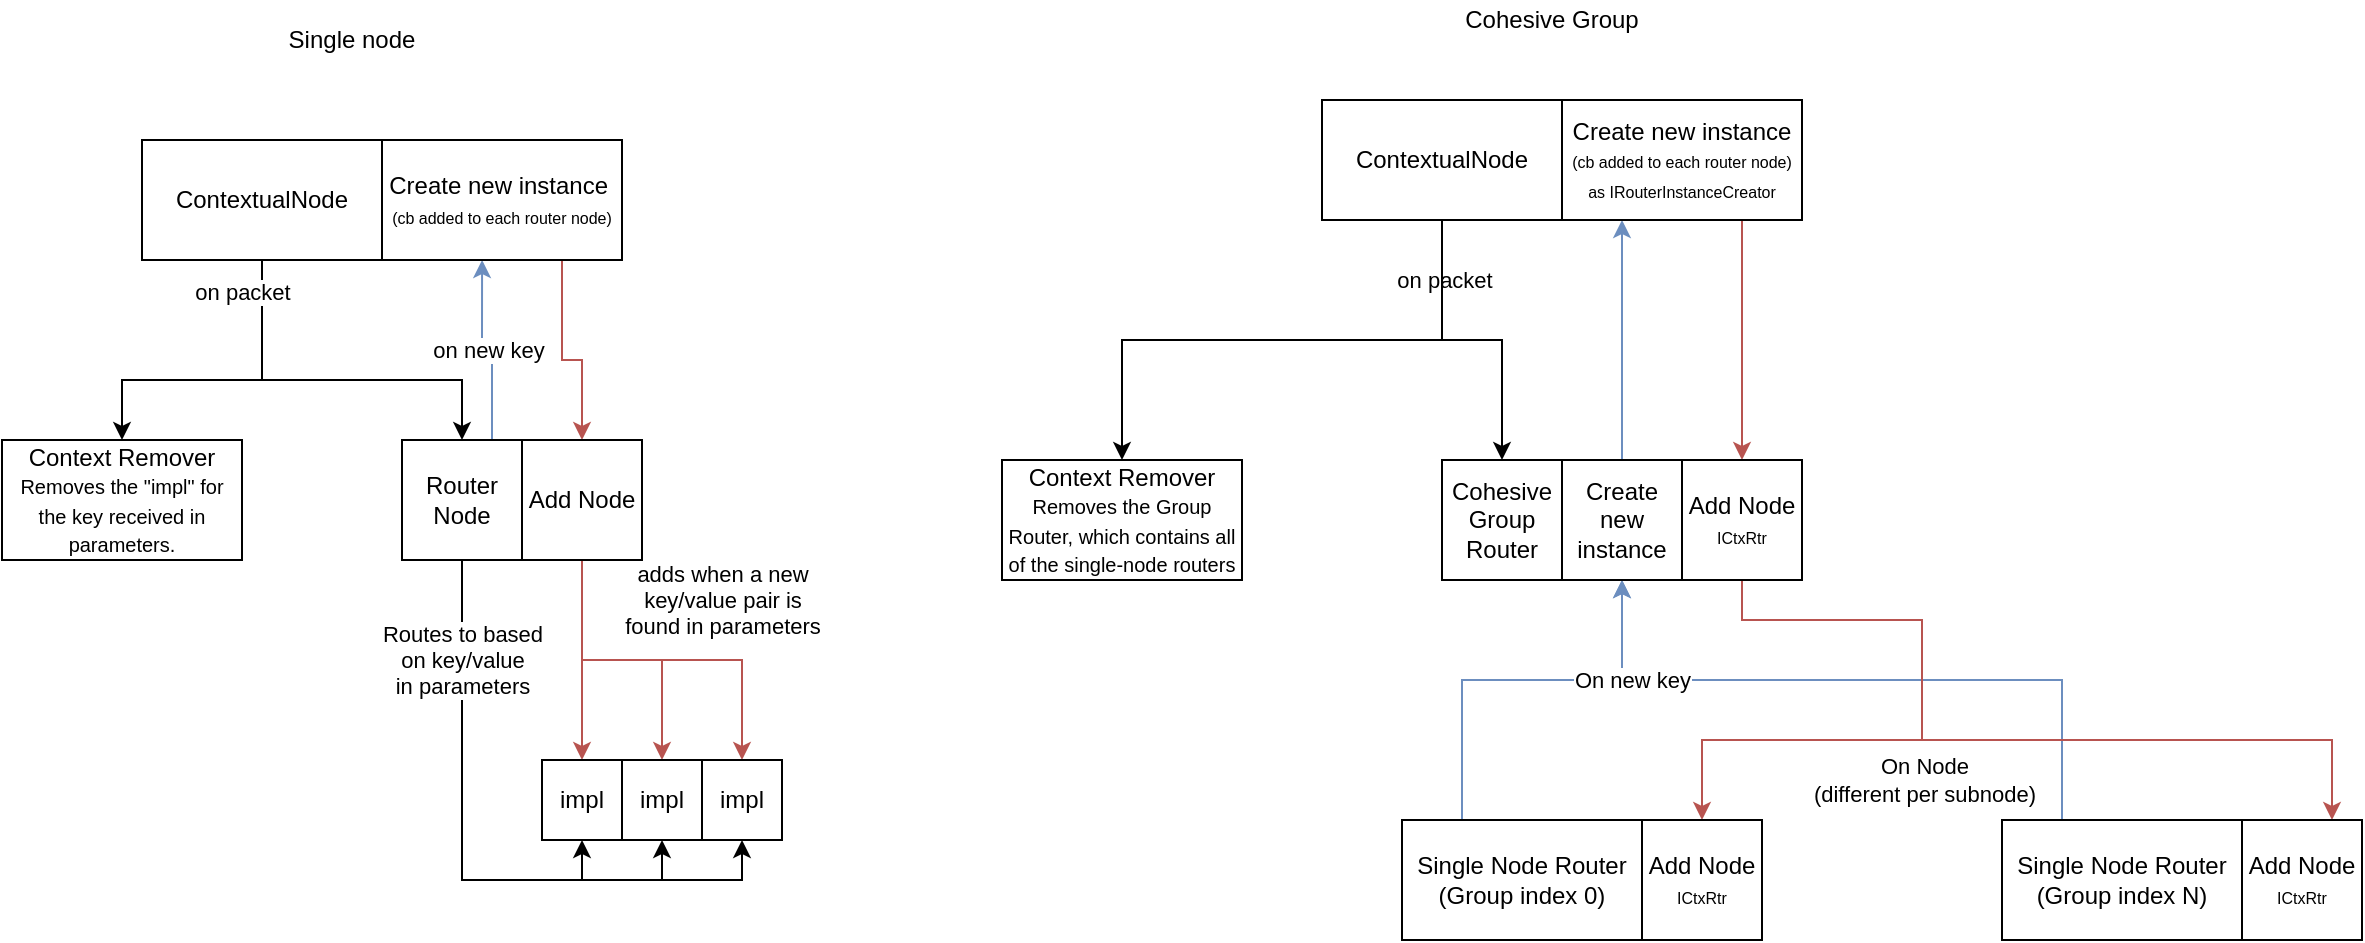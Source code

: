 <mxfile version="13.6.2" type="device"><diagram id="zOSoKsZrVPt7EqgW68ow" name="Page-1"><mxGraphModel dx="1280" dy="678" grid="1" gridSize="10" guides="1" tooltips="1" connect="1" arrows="1" fold="1" page="1" pageScale="1" pageWidth="850" pageHeight="1100" math="0" shadow="0"><root><mxCell id="0"/><mxCell id="1" parent="0"/><mxCell id="Ywk4rIjYBFJlp8xZYuAf-8" style="edgeStyle=orthogonalEdgeStyle;rounded=0;orthogonalLoop=1;jettySize=auto;html=1;entryX=0.5;entryY=0;entryDx=0;entryDy=0;" parent="1" source="Ywk4rIjYBFJlp8xZYuAf-1" target="Ywk4rIjYBFJlp8xZYuAf-2" edge="1"><mxGeometry relative="1" as="geometry"><Array as="points"><mxPoint x="200" y="300"/><mxPoint x="300" y="300"/></Array></mxGeometry></mxCell><mxCell id="Ywk4rIjYBFJlp8xZYuAf-12" value="on packet" style="edgeStyle=orthogonalEdgeStyle;rounded=0;orthogonalLoop=1;jettySize=auto;html=1;exitX=0.5;exitY=1;exitDx=0;exitDy=0;entryX=0.5;entryY=0;entryDx=0;entryDy=0;" parent="1" source="Ywk4rIjYBFJlp8xZYuAf-1" target="Ywk4rIjYBFJlp8xZYuAf-7" edge="1"><mxGeometry x="-0.809" y="-10" relative="1" as="geometry"><Array as="points"><mxPoint x="200" y="300"/><mxPoint x="130" y="300"/></Array><mxPoint as="offset"/></mxGeometry></mxCell><mxCell id="Ywk4rIjYBFJlp8xZYuAf-1" value="ContextualNode" style="rounded=0;whiteSpace=wrap;html=1;" parent="1" vertex="1"><mxGeometry x="140" y="180" width="120" height="60" as="geometry"/></mxCell><mxCell id="Ywk4rIjYBFJlp8xZYuAf-9" style="edgeStyle=orthogonalEdgeStyle;rounded=0;orthogonalLoop=1;jettySize=auto;html=1;exitX=0.5;exitY=1;exitDx=0;exitDy=0;entryX=0.5;entryY=0;entryDx=0;entryDy=0;fillColor=#f8cecc;strokeColor=#b85450;" parent="1" source="Ywk4rIjYBFJlp8xZYuAf-61" target="Ywk4rIjYBFJlp8xZYuAf-3" edge="1"><mxGeometry relative="1" as="geometry"/></mxCell><mxCell id="Ywk4rIjYBFJlp8xZYuAf-10" style="edgeStyle=orthogonalEdgeStyle;rounded=0;orthogonalLoop=1;jettySize=auto;html=1;exitX=0.5;exitY=1;exitDx=0;exitDy=0;entryX=0.5;entryY=0;entryDx=0;entryDy=0;fillColor=#f8cecc;strokeColor=#b85450;" parent="1" source="Ywk4rIjYBFJlp8xZYuAf-61" target="Ywk4rIjYBFJlp8xZYuAf-5" edge="1"><mxGeometry relative="1" as="geometry"/></mxCell><mxCell id="Ywk4rIjYBFJlp8xZYuAf-11" value="adds when a new&lt;br&gt;key/value pair is&lt;br&gt;found in parameters" style="edgeStyle=orthogonalEdgeStyle;rounded=0;orthogonalLoop=1;jettySize=auto;html=1;exitX=0.5;exitY=1;exitDx=0;exitDy=0;entryX=0.5;entryY=0;entryDx=0;entryDy=0;fillColor=#f8cecc;strokeColor=#b85450;" parent="1" source="Ywk4rIjYBFJlp8xZYuAf-61" target="Ywk4rIjYBFJlp8xZYuAf-6" edge="1"><mxGeometry x="0.333" y="30" relative="1" as="geometry"><mxPoint as="offset"/></mxGeometry></mxCell><mxCell id="Ywk4rIjYBFJlp8xZYuAf-46" value="on new key" style="edgeStyle=orthogonalEdgeStyle;rounded=0;orthogonalLoop=1;jettySize=auto;html=1;exitX=0.75;exitY=0;exitDx=0;exitDy=0;entryX=0.417;entryY=1;entryDx=0;entryDy=0;entryPerimeter=0;fillColor=#dae8fc;strokeColor=#6c8ebf;" parent="1" source="Ywk4rIjYBFJlp8xZYuAf-2" target="Ywk4rIjYBFJlp8xZYuAf-45" edge="1"><mxGeometry relative="1" as="geometry"/></mxCell><mxCell id="hL7mRrBB3N8ClHgKgzW0-3" style="edgeStyle=orthogonalEdgeStyle;rounded=0;orthogonalLoop=1;jettySize=auto;html=1;entryX=0.5;entryY=1;entryDx=0;entryDy=0;exitX=0.5;exitY=1;exitDx=0;exitDy=0;" edge="1" parent="1" source="Ywk4rIjYBFJlp8xZYuAf-2" target="Ywk4rIjYBFJlp8xZYuAf-3"><mxGeometry relative="1" as="geometry"/></mxCell><mxCell id="hL7mRrBB3N8ClHgKgzW0-4" style="edgeStyle=orthogonalEdgeStyle;rounded=0;orthogonalLoop=1;jettySize=auto;html=1;exitX=0.5;exitY=1;exitDx=0;exitDy=0;entryX=0.5;entryY=1;entryDx=0;entryDy=0;" edge="1" parent="1" source="Ywk4rIjYBFJlp8xZYuAf-2" target="Ywk4rIjYBFJlp8xZYuAf-5"><mxGeometry relative="1" as="geometry"/></mxCell><mxCell id="hL7mRrBB3N8ClHgKgzW0-5" style="edgeStyle=orthogonalEdgeStyle;rounded=0;orthogonalLoop=1;jettySize=auto;html=1;exitX=0.5;exitY=1;exitDx=0;exitDy=0;entryX=0.5;entryY=1;entryDx=0;entryDy=0;" edge="1" parent="1" source="Ywk4rIjYBFJlp8xZYuAf-2" target="Ywk4rIjYBFJlp8xZYuAf-6"><mxGeometry relative="1" as="geometry"/></mxCell><mxCell id="hL7mRrBB3N8ClHgKgzW0-6" value="Routes to based&lt;br&gt;on key/value&lt;br&gt;in parameters" style="edgeLabel;html=1;align=center;verticalAlign=middle;resizable=0;points=[];" vertex="1" connectable="0" parent="hL7mRrBB3N8ClHgKgzW0-5"><mxGeometry x="-0.819" relative="1" as="geometry"><mxPoint y="21" as="offset"/></mxGeometry></mxCell><mxCell id="Ywk4rIjYBFJlp8xZYuAf-2" value="Router Node" style="rounded=0;whiteSpace=wrap;html=1;" parent="1" vertex="1"><mxGeometry x="270" y="330" width="60" height="60" as="geometry"/></mxCell><mxCell id="Ywk4rIjYBFJlp8xZYuAf-3" value="impl" style="rounded=0;whiteSpace=wrap;html=1;" parent="1" vertex="1"><mxGeometry x="340" y="490" width="40" height="40" as="geometry"/></mxCell><mxCell id="Ywk4rIjYBFJlp8xZYuAf-5" value="impl" style="rounded=0;whiteSpace=wrap;html=1;" parent="1" vertex="1"><mxGeometry x="380" y="490" width="40" height="40" as="geometry"/></mxCell><mxCell id="Ywk4rIjYBFJlp8xZYuAf-6" value="impl" style="rounded=0;whiteSpace=wrap;html=1;" parent="1" vertex="1"><mxGeometry x="420" y="490" width="40" height="40" as="geometry"/></mxCell><mxCell id="Ywk4rIjYBFJlp8xZYuAf-7" value="Context Remover&lt;br style=&quot;font-size: 8px&quot;&gt;&lt;font size=&quot;1&quot;&gt;Removes the &quot;impl&quot; for the key received in parameters.&lt;/font&gt;" style="rounded=0;whiteSpace=wrap;html=1;" parent="1" vertex="1"><mxGeometry x="70" y="330" width="120" height="60" as="geometry"/></mxCell><mxCell id="Ywk4rIjYBFJlp8xZYuAf-28" style="edgeStyle=orthogonalEdgeStyle;rounded=0;orthogonalLoop=1;jettySize=auto;html=1;exitX=0.5;exitY=1;exitDx=0;exitDy=0;" parent="1" source="Ywk4rIjYBFJlp8xZYuAf-14" target="Ywk4rIjYBFJlp8xZYuAf-27" edge="1"><mxGeometry relative="1" as="geometry"/></mxCell><mxCell id="Ywk4rIjYBFJlp8xZYuAf-59" value="on packet" style="edgeLabel;html=1;align=center;verticalAlign=middle;resizable=0;points=[];" parent="Ywk4rIjYBFJlp8xZYuAf-28" vertex="1" connectable="0"><mxGeometry x="0.248" y="3" relative="1" as="geometry"><mxPoint x="115" y="-33" as="offset"/></mxGeometry></mxCell><mxCell id="Ywk4rIjYBFJlp8xZYuAf-29" style="edgeStyle=orthogonalEdgeStyle;rounded=0;orthogonalLoop=1;jettySize=auto;html=1;exitX=0.5;exitY=1;exitDx=0;exitDy=0;entryX=0.5;entryY=0;entryDx=0;entryDy=0;" parent="1" source="Ywk4rIjYBFJlp8xZYuAf-14" target="Ywk4rIjYBFJlp8xZYuAf-49" edge="1"><mxGeometry relative="1" as="geometry"/></mxCell><mxCell id="Ywk4rIjYBFJlp8xZYuAf-14" value="ContextualNode" style="rounded=0;whiteSpace=wrap;html=1;" parent="1" vertex="1"><mxGeometry x="730" y="160" width="120" height="60" as="geometry"/></mxCell><mxCell id="Ywk4rIjYBFJlp8xZYuAf-33" style="edgeStyle=orthogonalEdgeStyle;rounded=0;orthogonalLoop=1;jettySize=auto;html=1;exitX=0.25;exitY=0;exitDx=0;exitDy=0;fillColor=#dae8fc;strokeColor=#6c8ebf;entryX=0.5;entryY=1;entryDx=0;entryDy=0;" parent="1" source="Ywk4rIjYBFJlp8xZYuAf-25" target="Ywk4rIjYBFJlp8xZYuAf-31" edge="1"><mxGeometry relative="1" as="geometry"><mxPoint x="910" y="410" as="targetPoint"/><Array as="points"><mxPoint x="800" y="450"/><mxPoint x="880" y="450"/></Array></mxGeometry></mxCell><mxCell id="Ywk4rIjYBFJlp8xZYuAf-25" value="Single Node Router&lt;br&gt;(Group index 0)" style="rounded=0;whiteSpace=wrap;html=1;" parent="1" vertex="1"><mxGeometry x="770" y="520" width="120" height="60" as="geometry"/></mxCell><mxCell id="Ywk4rIjYBFJlp8xZYuAf-32" value="On new key" style="edgeStyle=orthogonalEdgeStyle;rounded=0;orthogonalLoop=1;jettySize=auto;html=1;exitX=0.25;exitY=0;exitDx=0;exitDy=0;fillColor=#dae8fc;strokeColor=#6c8ebf;entryX=0.5;entryY=1;entryDx=0;entryDy=0;" parent="1" source="Ywk4rIjYBFJlp8xZYuAf-26" target="Ywk4rIjYBFJlp8xZYuAf-31" edge="1"><mxGeometry x="0.68" relative="1" as="geometry"><Array as="points"><mxPoint x="1100" y="450"/><mxPoint x="880" y="450"/></Array><mxPoint as="offset"/></mxGeometry></mxCell><mxCell id="Ywk4rIjYBFJlp8xZYuAf-26" value="Single Node Router (Group index N)" style="rounded=0;whiteSpace=wrap;html=1;" parent="1" vertex="1"><mxGeometry x="1070" y="520" width="120" height="60" as="geometry"/></mxCell><mxCell id="Ywk4rIjYBFJlp8xZYuAf-27" value="Context Remover&lt;br style=&quot;font-size: 8px&quot;&gt;&lt;font size=&quot;1&quot;&gt;Removes the Group Router, which contains all of the single-node routers&lt;/font&gt;" style="rounded=0;whiteSpace=wrap;html=1;" parent="1" vertex="1"><mxGeometry x="570" y="340" width="120" height="60" as="geometry"/></mxCell><mxCell id="Ywk4rIjYBFJlp8xZYuAf-50" style="edgeStyle=orthogonalEdgeStyle;rounded=0;orthogonalLoop=1;jettySize=auto;html=1;exitX=0.5;exitY=0;exitDx=0;exitDy=0;entryX=0.25;entryY=1;entryDx=0;entryDy=0;fillColor=#dae8fc;strokeColor=#6c8ebf;" parent="1" source="Ywk4rIjYBFJlp8xZYuAf-31" target="Ywk4rIjYBFJlp8xZYuAf-52" edge="1"><mxGeometry relative="1" as="geometry"><mxPoint x="970" y="230" as="targetPoint"/></mxGeometry></mxCell><mxCell id="Ywk4rIjYBFJlp8xZYuAf-31" value="Create new instance" style="rounded=0;whiteSpace=wrap;html=1;" parent="1" vertex="1"><mxGeometry x="850" y="340" width="60" height="60" as="geometry"/></mxCell><mxCell id="Ywk4rIjYBFJlp8xZYuAf-42" style="edgeStyle=orthogonalEdgeStyle;rounded=0;orthogonalLoop=1;jettySize=auto;html=1;fillColor=#f8cecc;strokeColor=#b85450;exitX=0.5;exitY=1;exitDx=0;exitDy=0;" parent="1" source="Ywk4rIjYBFJlp8xZYuAf-55" target="Ywk4rIjYBFJlp8xZYuAf-58" edge="1"><mxGeometry relative="1" as="geometry"><mxPoint x="940" y="400" as="sourcePoint"/><Array as="points"><mxPoint x="940" y="420"/><mxPoint x="1030" y="420"/><mxPoint x="1030" y="480"/><mxPoint x="920" y="480"/></Array></mxGeometry></mxCell><mxCell id="Ywk4rIjYBFJlp8xZYuAf-43" value="" style="edgeStyle=orthogonalEdgeStyle;rounded=0;orthogonalLoop=1;jettySize=auto;html=1;exitX=0.5;exitY=1;exitDx=0;exitDy=0;entryX=0.75;entryY=0;entryDx=0;entryDy=0;fillColor=#f8cecc;strokeColor=#b85450;" parent="1" source="Ywk4rIjYBFJlp8xZYuAf-55" target="Ywk4rIjYBFJlp8xZYuAf-57" edge="1"><mxGeometry x="0.238" y="-55" relative="1" as="geometry"><mxPoint x="1170" y="440" as="sourcePoint"/><Array as="points"><mxPoint x="940" y="420"/><mxPoint x="1030" y="420"/><mxPoint x="1030" y="480"/><mxPoint x="1235" y="480"/></Array><mxPoint as="offset"/></mxGeometry></mxCell><mxCell id="Ywk4rIjYBFJlp8xZYuAf-63" value="On Node&lt;br&gt;(different per subnode)" style="edgeLabel;html=1;align=center;verticalAlign=middle;resizable=0;points=[];" parent="Ywk4rIjYBFJlp8xZYuAf-43" vertex="1" connectable="0"><mxGeometry x="-0.834" relative="1" as="geometry"><mxPoint x="76" y="80" as="offset"/></mxGeometry></mxCell><mxCell id="Ywk4rIjYBFJlp8xZYuAf-47" value="" style="edgeStyle=orthogonalEdgeStyle;rounded=0;orthogonalLoop=1;jettySize=auto;html=1;exitX=0.75;exitY=1;exitDx=0;exitDy=0;entryX=0.5;entryY=0;entryDx=0;entryDy=0;fillColor=#f8cecc;strokeColor=#b85450;" parent="1" source="Ywk4rIjYBFJlp8xZYuAf-45" target="Ywk4rIjYBFJlp8xZYuAf-61" edge="1"><mxGeometry relative="1" as="geometry"><Array as="points"><mxPoint x="350" y="290"/><mxPoint x="360" y="290"/></Array></mxGeometry></mxCell><mxCell id="Ywk4rIjYBFJlp8xZYuAf-45" value="&lt;font&gt;Create new instance&amp;nbsp;&lt;br&gt;&lt;/font&gt;&lt;font style=&quot;font-size: 8px&quot;&gt;(cb added to each router node)&lt;/font&gt;" style="rounded=0;whiteSpace=wrap;html=1;" parent="1" vertex="1"><mxGeometry x="260" y="180" width="120" height="60" as="geometry"/></mxCell><mxCell id="Ywk4rIjYBFJlp8xZYuAf-49" value="Cohesive Group Router" style="rounded=0;whiteSpace=wrap;html=1;" parent="1" vertex="1"><mxGeometry x="790" y="340" width="60" height="60" as="geometry"/></mxCell><mxCell id="Ywk4rIjYBFJlp8xZYuAf-56" style="edgeStyle=orthogonalEdgeStyle;rounded=0;orthogonalLoop=1;jettySize=auto;html=1;exitX=0.75;exitY=1;exitDx=0;exitDy=0;entryX=0.5;entryY=0;entryDx=0;entryDy=0;fillColor=#f8cecc;strokeColor=#b85450;" parent="1" source="Ywk4rIjYBFJlp8xZYuAf-52" target="Ywk4rIjYBFJlp8xZYuAf-55" edge="1"><mxGeometry relative="1" as="geometry"/></mxCell><mxCell id="Ywk4rIjYBFJlp8xZYuAf-52" value="Create new instance&lt;br&gt;&lt;font style=&quot;font-size: 8px&quot;&gt;(cb added to each router node)&lt;br&gt;as IRouterInstanceCreator&lt;br&gt;&lt;/font&gt;" style="rounded=0;whiteSpace=wrap;html=1;" parent="1" vertex="1"><mxGeometry x="850" y="160" width="120" height="60" as="geometry"/></mxCell><mxCell id="Ywk4rIjYBFJlp8xZYuAf-55" value="Add Node&lt;br&gt;&lt;font style=&quot;font-size: 8px&quot;&gt;ICtxRtr&lt;/font&gt;" style="rounded=0;whiteSpace=wrap;html=1;" parent="1" vertex="1"><mxGeometry x="910" y="340" width="60" height="60" as="geometry"/></mxCell><mxCell id="Ywk4rIjYBFJlp8xZYuAf-57" value="Add Node&lt;br&gt;&lt;span style=&quot;font-size: 8px&quot;&gt;ICtxRtr&lt;/span&gt;" style="rounded=0;whiteSpace=wrap;html=1;" parent="1" vertex="1"><mxGeometry x="1190" y="520" width="60" height="60" as="geometry"/></mxCell><mxCell id="Ywk4rIjYBFJlp8xZYuAf-58" value="Add Node&lt;br&gt;&lt;span style=&quot;font-size: 8px&quot;&gt;ICtxRtr&lt;/span&gt;" style="rounded=0;whiteSpace=wrap;html=1;" parent="1" vertex="1"><mxGeometry x="890" y="520" width="60" height="60" as="geometry"/></mxCell><mxCell id="Ywk4rIjYBFJlp8xZYuAf-61" value="Add Node" style="rounded=0;whiteSpace=wrap;html=1;" parent="1" vertex="1"><mxGeometry x="330" y="330" width="60" height="60" as="geometry"/></mxCell><mxCell id="hL7mRrBB3N8ClHgKgzW0-1" value="Single node" style="text;html=1;strokeColor=none;fillColor=none;align=center;verticalAlign=middle;whiteSpace=wrap;rounded=0;" vertex="1" parent="1"><mxGeometry x="180" y="120" width="130" height="20" as="geometry"/></mxCell><mxCell id="hL7mRrBB3N8ClHgKgzW0-2" value="Cohesive Group" style="text;html=1;strokeColor=none;fillColor=none;align=center;verticalAlign=middle;whiteSpace=wrap;rounded=0;" vertex="1" parent="1"><mxGeometry x="780" y="110" width="130" height="20" as="geometry"/></mxCell></root></mxGraphModel></diagram></mxfile>